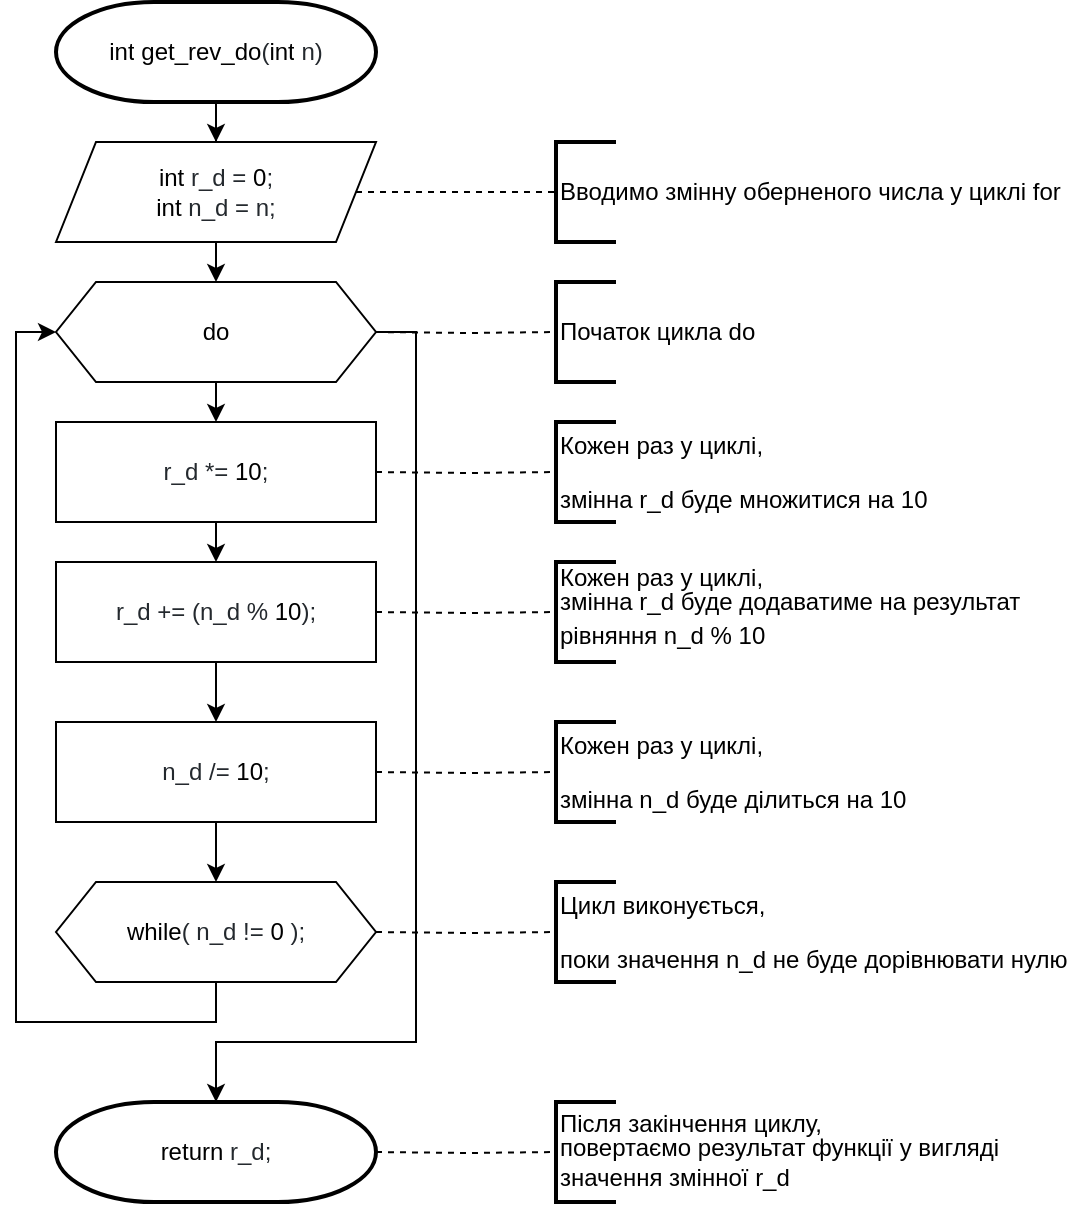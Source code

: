 <mxfile version="14.0.1" type="device"><diagram id="FTKmdeoR5xYNKjVTPDG8" name="Page-1"><mxGraphModel dx="782" dy="706" grid="1" gridSize="10" guides="1" tooltips="1" connect="1" arrows="1" fold="1" page="1" pageScale="1" pageWidth="1200" pageHeight="1600" math="0" shadow="0"><root><mxCell id="0"/><mxCell id="1" parent="0"/><mxCell id="ol4MkMJeoGVN-8XdKR4J-12" style="edgeStyle=orthogonalEdgeStyle;rounded=0;orthogonalLoop=1;jettySize=auto;html=1;entryX=0.5;entryY=0;entryDx=0;entryDy=0;endArrow=classic;endFill=1;" edge="1" parent="1" source="96IOnebCI2LwkV-3wbPH-2" target="ol4MkMJeoGVN-8XdKR4J-1"><mxGeometry relative="1" as="geometry"/></mxCell><mxCell id="96IOnebCI2LwkV-3wbPH-2" value="&lt;span class=&quot;pl-k&quot; style=&quot;box-sizing: border-box ; font-family: , &amp;#34;consolas&amp;#34; , &amp;#34;liberation mono&amp;#34; , &amp;#34;menlo&amp;#34; , monospace ; background-color: rgb(255 , 255 , 255)&quot;&gt;int&lt;/span&gt;&lt;span style=&quot;color: rgb(36 , 41 , 46) ; font-family: , &amp;#34;consolas&amp;#34; , &amp;#34;liberation mono&amp;#34; , &amp;#34;menlo&amp;#34; , monospace ; background-color: rgb(255 , 255 , 255)&quot;&gt; &lt;/span&gt;&lt;span class=&quot;pl-en&quot; style=&quot;box-sizing: border-box ; font-family: , &amp;#34;consolas&amp;#34; , &amp;#34;liberation mono&amp;#34; , &amp;#34;menlo&amp;#34; , monospace ; background-color: rgb(255 , 255 , 255)&quot;&gt;get_rev_do&lt;/span&gt;&lt;span style=&quot;color: rgb(36 , 41 , 46) ; font-family: , &amp;#34;consolas&amp;#34; , &amp;#34;liberation mono&amp;#34; , &amp;#34;menlo&amp;#34; , monospace ; background-color: rgb(255 , 255 , 255)&quot;&gt;(&lt;/span&gt;&lt;span class=&quot;pl-k&quot; style=&quot;box-sizing: border-box ; font-family: , &amp;#34;consolas&amp;#34; , &amp;#34;liberation mono&amp;#34; , &amp;#34;menlo&amp;#34; , monospace ; background-color: rgb(255 , 255 , 255)&quot;&gt;int&lt;/span&gt;&lt;span style=&quot;color: rgb(36 , 41 , 46) ; font-family: , &amp;#34;consolas&amp;#34; , &amp;#34;liberation mono&amp;#34; , &amp;#34;menlo&amp;#34; , monospace ; background-color: rgb(255 , 255 , 255)&quot;&gt; n)&lt;/span&gt;" style="strokeWidth=2;html=1;shape=mxgraph.flowchart.terminator;whiteSpace=wrap;" parent="1" vertex="1"><mxGeometry x="320" y="30" width="160" height="50" as="geometry"/></mxCell><mxCell id="96IOnebCI2LwkV-3wbPH-110" value="&lt;span class=&quot;pl-k&quot; style=&quot;box-sizing: border-box ; font-family: , &amp;#34;consolas&amp;#34; , &amp;#34;liberation mono&amp;#34; , &amp;#34;menlo&amp;#34; , monospace ; background-color: rgb(255 , 255 , 255)&quot;&gt;&lt;font style=&quot;box-sizing: border-box ; vertical-align: inherit&quot;&gt;&lt;font style=&quot;box-sizing: border-box ; vertical-align: inherit&quot;&gt;return&lt;/font&gt;&lt;/font&gt;&lt;/span&gt;&lt;font style=&quot;box-sizing: border-box ; color: rgb(36 , 41 , 46) ; font-family: , &amp;#34;consolas&amp;#34; , &amp;#34;liberation mono&amp;#34; , &amp;#34;menlo&amp;#34; , monospace ; background-color: rgb(255 , 255 , 255) ; vertical-align: inherit&quot;&gt;&lt;font style=&quot;box-sizing: border-box ; vertical-align: inherit&quot;&gt;&amp;nbsp;r_d;&lt;/font&gt;&lt;/font&gt;" style="strokeWidth=2;html=1;shape=mxgraph.flowchart.terminator;whiteSpace=wrap;" parent="1" vertex="1"><mxGeometry x="320" y="580" width="160" height="50" as="geometry"/></mxCell><mxCell id="ol4MkMJeoGVN-8XdKR4J-13" style="edgeStyle=orthogonalEdgeStyle;rounded=0;orthogonalLoop=1;jettySize=auto;html=1;exitX=0.5;exitY=1;exitDx=0;exitDy=0;entryX=0.5;entryY=0;entryDx=0;entryDy=0;endArrow=classic;endFill=1;" edge="1" parent="1" source="ol4MkMJeoGVN-8XdKR4J-1" target="ol4MkMJeoGVN-8XdKR4J-3"><mxGeometry relative="1" as="geometry"/></mxCell><mxCell id="ol4MkMJeoGVN-8XdKR4J-1" value="&lt;span class=&quot;pl-k&quot; style=&quot;box-sizing: border-box ; font-family: , &amp;#34;consolas&amp;#34; , &amp;#34;liberation mono&amp;#34; , &amp;#34;menlo&amp;#34; , monospace ; background-color: rgb(255 , 255 , 255)&quot;&gt;int&lt;/span&gt;&lt;span style=&quot;color: rgb(36 , 41 , 46) ; font-family: , &amp;#34;consolas&amp;#34; , &amp;#34;liberation mono&amp;#34; , &amp;#34;menlo&amp;#34; , monospace ; background-color: rgb(255 , 255 , 255)&quot;&gt; r_d = &lt;/span&gt;&lt;span class=&quot;pl-c1&quot; style=&quot;box-sizing: border-box ; font-family: , &amp;#34;consolas&amp;#34; , &amp;#34;liberation mono&amp;#34; , &amp;#34;menlo&amp;#34; , monospace ; background-color: rgb(255 , 255 , 255)&quot;&gt;0&lt;/span&gt;&lt;span style=&quot;color: rgb(36 , 41 , 46) ; font-family: , &amp;#34;consolas&amp;#34; , &amp;#34;liberation mono&amp;#34; , &amp;#34;menlo&amp;#34; , monospace ; background-color: rgb(255 , 255 , 255)&quot;&gt;;&lt;br&gt;&lt;/span&gt;&lt;span class=&quot;pl-k&quot; style=&quot;box-sizing: border-box ; font-family: , &amp;#34;consolas&amp;#34; , &amp;#34;liberation mono&amp;#34; , &amp;#34;menlo&amp;#34; , monospace ; background-color: rgb(255 , 255 , 255)&quot;&gt;int&lt;/span&gt;&lt;span style=&quot;color: rgb(36 , 41 , 46) ; font-family: , &amp;#34;consolas&amp;#34; , &amp;#34;liberation mono&amp;#34; , &amp;#34;menlo&amp;#34; , monospace ; background-color: rgb(255 , 255 , 255)&quot;&gt; n_d = n;&lt;/span&gt;&lt;span style=&quot;color: rgb(36 , 41 , 46) ; font-family: , &amp;#34;consolas&amp;#34; , &amp;#34;liberation mono&amp;#34; , &amp;#34;menlo&amp;#34; , monospace ; background-color: rgb(255 , 255 , 255)&quot;&gt;&lt;br&gt;&lt;/span&gt;" style="shape=parallelogram;perimeter=parallelogramPerimeter;whiteSpace=wrap;html=1;fixedSize=1;" vertex="1" parent="1"><mxGeometry x="320" y="100" width="160" height="50" as="geometry"/></mxCell><mxCell id="ol4MkMJeoGVN-8XdKR4J-18" style="edgeStyle=orthogonalEdgeStyle;rounded=0;orthogonalLoop=1;jettySize=auto;html=1;exitX=0.5;exitY=1;exitDx=0;exitDy=0;entryX=0;entryY=0.5;entryDx=0;entryDy=0;endArrow=classic;endFill=1;" edge="1" parent="1" source="ol4MkMJeoGVN-8XdKR4J-2" target="ol4MkMJeoGVN-8XdKR4J-3"><mxGeometry relative="1" as="geometry"/></mxCell><mxCell id="ol4MkMJeoGVN-8XdKR4J-2" value="&lt;span class=&quot;pl-k&quot; style=&quot;box-sizing: border-box ; font-family: , &amp;#34;consolas&amp;#34; , &amp;#34;liberation mono&amp;#34; , &amp;#34;menlo&amp;#34; , monospace ; background-color: rgb(255 , 255 , 255)&quot;&gt;while&lt;/span&gt;&lt;span style=&quot;color: rgb(36 , 41 , 46) ; font-family: , &amp;#34;consolas&amp;#34; , &amp;#34;liberation mono&amp;#34; , &amp;#34;menlo&amp;#34; , monospace ; background-color: rgb(255 , 255 , 255)&quot;&gt;( n_d != &lt;/span&gt;&lt;span class=&quot;pl-c1&quot; style=&quot;box-sizing: border-box ; font-family: , &amp;#34;consolas&amp;#34; , &amp;#34;liberation mono&amp;#34; , &amp;#34;menlo&amp;#34; , monospace ; background-color: rgb(255 , 255 , 255)&quot;&gt;0&lt;/span&gt;&lt;span style=&quot;color: rgb(36 , 41 , 46) ; font-family: , &amp;#34;consolas&amp;#34; , &amp;#34;liberation mono&amp;#34; , &amp;#34;menlo&amp;#34; , monospace ; background-color: rgb(255 , 255 , 255)&quot;&gt; );&lt;/span&gt;" style="shape=hexagon;perimeter=hexagonPerimeter2;whiteSpace=wrap;html=1;fixedSize=1;" vertex="1" parent="1"><mxGeometry x="320" y="470" width="160" height="50" as="geometry"/></mxCell><mxCell id="ol4MkMJeoGVN-8XdKR4J-14" style="edgeStyle=orthogonalEdgeStyle;rounded=0;orthogonalLoop=1;jettySize=auto;html=1;exitX=0.5;exitY=1;exitDx=0;exitDy=0;entryX=0.5;entryY=0;entryDx=0;entryDy=0;endArrow=classic;endFill=1;" edge="1" parent="1" source="ol4MkMJeoGVN-8XdKR4J-3" target="ol4MkMJeoGVN-8XdKR4J-8"><mxGeometry relative="1" as="geometry"/></mxCell><mxCell id="ol4MkMJeoGVN-8XdKR4J-19" style="edgeStyle=orthogonalEdgeStyle;rounded=0;orthogonalLoop=1;jettySize=auto;html=1;exitX=1;exitY=0.5;exitDx=0;exitDy=0;endArrow=classic;endFill=1;" edge="1" parent="1" source="ol4MkMJeoGVN-8XdKR4J-3" target="96IOnebCI2LwkV-3wbPH-110"><mxGeometry relative="1" as="geometry"><Array as="points"><mxPoint x="500" y="195"/><mxPoint x="500" y="550"/><mxPoint x="400" y="550"/></Array></mxGeometry></mxCell><mxCell id="ol4MkMJeoGVN-8XdKR4J-3" value="&lt;span class=&quot;pl-k&quot; style=&quot;box-sizing: border-box ; font-family: , &amp;#34;consolas&amp;#34; , &amp;#34;liberation mono&amp;#34; , &amp;#34;menlo&amp;#34; , monospace ; background-color: rgb(255 , 255 , 255)&quot;&gt;do&lt;/span&gt;" style="shape=hexagon;perimeter=hexagonPerimeter2;whiteSpace=wrap;html=1;fixedSize=1;" vertex="1" parent="1"><mxGeometry x="320" y="170" width="160" height="50" as="geometry"/></mxCell><mxCell id="ol4MkMJeoGVN-8XdKR4J-15" style="edgeStyle=orthogonalEdgeStyle;rounded=0;orthogonalLoop=1;jettySize=auto;html=1;exitX=0.5;exitY=1;exitDx=0;exitDy=0;entryX=0.5;entryY=0;entryDx=0;entryDy=0;endArrow=classic;endFill=1;" edge="1" parent="1" source="ol4MkMJeoGVN-8XdKR4J-8" target="ol4MkMJeoGVN-8XdKR4J-9"><mxGeometry relative="1" as="geometry"/></mxCell><mxCell id="ol4MkMJeoGVN-8XdKR4J-8" value="&lt;span style=&quot;color: rgb(36 , 41 , 46) ; font-family: , &amp;#34;consolas&amp;#34; , &amp;#34;liberation mono&amp;#34; , &amp;#34;menlo&amp;#34; , monospace ; background-color: rgb(255 , 255 , 255)&quot;&gt;r_d *= &lt;/span&gt;&lt;span class=&quot;pl-c1&quot; style=&quot;box-sizing: border-box ; font-family: , &amp;#34;consolas&amp;#34; , &amp;#34;liberation mono&amp;#34; , &amp;#34;menlo&amp;#34; , monospace ; background-color: rgb(255 , 255 , 255)&quot;&gt;10&lt;/span&gt;&lt;span style=&quot;color: rgb(36 , 41 , 46) ; font-family: , &amp;#34;consolas&amp;#34; , &amp;#34;liberation mono&amp;#34; , &amp;#34;menlo&amp;#34; , monospace ; background-color: rgb(255 , 255 , 255)&quot;&gt;;&lt;/span&gt;" style="rounded=0;whiteSpace=wrap;html=1;" vertex="1" parent="1"><mxGeometry x="320" y="240" width="160" height="50" as="geometry"/></mxCell><mxCell id="ol4MkMJeoGVN-8XdKR4J-16" style="edgeStyle=orthogonalEdgeStyle;rounded=0;orthogonalLoop=1;jettySize=auto;html=1;exitX=0.5;exitY=1;exitDx=0;exitDy=0;entryX=0.5;entryY=0;entryDx=0;entryDy=0;endArrow=classic;endFill=1;" edge="1" parent="1" source="ol4MkMJeoGVN-8XdKR4J-9" target="ol4MkMJeoGVN-8XdKR4J-10"><mxGeometry relative="1" as="geometry"/></mxCell><mxCell id="ol4MkMJeoGVN-8XdKR4J-9" value="&lt;span style=&quot;color: rgb(36 , 41 , 46) ; font-family: , &amp;#34;consolas&amp;#34; , &amp;#34;liberation mono&amp;#34; , &amp;#34;menlo&amp;#34; , monospace ; background-color: rgb(255 , 255 , 255)&quot;&gt;r_d += (n_d % &lt;/span&gt;&lt;span class=&quot;pl-c1&quot; style=&quot;box-sizing: border-box ; font-family: , &amp;#34;consolas&amp;#34; , &amp;#34;liberation mono&amp;#34; , &amp;#34;menlo&amp;#34; , monospace ; background-color: rgb(255 , 255 , 255)&quot;&gt;10&lt;/span&gt;&lt;span style=&quot;color: rgb(36 , 41 , 46) ; font-family: , &amp;#34;consolas&amp;#34; , &amp;#34;liberation mono&amp;#34; , &amp;#34;menlo&amp;#34; , monospace ; background-color: rgb(255 , 255 , 255)&quot;&gt;);&lt;/span&gt;" style="rounded=0;whiteSpace=wrap;html=1;" vertex="1" parent="1"><mxGeometry x="320" y="310" width="160" height="50" as="geometry"/></mxCell><mxCell id="ol4MkMJeoGVN-8XdKR4J-17" style="edgeStyle=orthogonalEdgeStyle;rounded=0;orthogonalLoop=1;jettySize=auto;html=1;exitX=0.5;exitY=1;exitDx=0;exitDy=0;entryX=0.5;entryY=0;entryDx=0;entryDy=0;endArrow=classic;endFill=1;" edge="1" parent="1" source="ol4MkMJeoGVN-8XdKR4J-10" target="ol4MkMJeoGVN-8XdKR4J-2"><mxGeometry relative="1" as="geometry"/></mxCell><mxCell id="ol4MkMJeoGVN-8XdKR4J-10" value="&lt;span style=&quot;color: rgb(36 , 41 , 46) ; font-family: , &amp;#34;consolas&amp;#34; , &amp;#34;liberation mono&amp;#34; , &amp;#34;menlo&amp;#34; , monospace ; background-color: rgb(255 , 255 , 255)&quot;&gt;n_d /= &lt;/span&gt;&lt;span class=&quot;pl-c1&quot; style=&quot;box-sizing: border-box ; font-family: , &amp;#34;consolas&amp;#34; , &amp;#34;liberation mono&amp;#34; , &amp;#34;menlo&amp;#34; , monospace ; background-color: rgb(255 , 255 , 255)&quot;&gt;10&lt;/span&gt;&lt;span style=&quot;color: rgb(36 , 41 , 46) ; font-family: , &amp;#34;consolas&amp;#34; , &amp;#34;liberation mono&amp;#34; , &amp;#34;menlo&amp;#34; , monospace ; background-color: rgb(255 , 255 , 255)&quot;&gt;;&lt;/span&gt;" style="rounded=0;whiteSpace=wrap;html=1;" vertex="1" parent="1"><mxGeometry x="320" y="390" width="160" height="50" as="geometry"/></mxCell><mxCell id="ol4MkMJeoGVN-8XdKR4J-20" style="edgeStyle=orthogonalEdgeStyle;rounded=0;orthogonalLoop=1;jettySize=auto;html=1;exitX=1;exitY=0.5;exitDx=0;exitDy=0;exitPerimeter=0;dashed=1;endArrow=none;endFill=0;" edge="1" parent="1" target="ol4MkMJeoGVN-8XdKR4J-31"><mxGeometry relative="1" as="geometry"><mxPoint x="480" y="605" as="sourcePoint"/></mxGeometry></mxCell><mxCell id="ol4MkMJeoGVN-8XdKR4J-21" style="edgeStyle=orthogonalEdgeStyle;rounded=0;orthogonalLoop=1;jettySize=auto;html=1;exitX=1;exitY=0.5;exitDx=0;exitDy=0;entryX=0;entryY=0.5;entryDx=0;entryDy=0;entryPerimeter=0;dashed=1;endArrow=none;endFill=0;" edge="1" parent="1" target="ol4MkMJeoGVN-8XdKR4J-27"><mxGeometry relative="1" as="geometry"><mxPoint x="480" y="495" as="sourcePoint"/></mxGeometry></mxCell><mxCell id="ol4MkMJeoGVN-8XdKR4J-22" style="edgeStyle=orthogonalEdgeStyle;rounded=0;orthogonalLoop=1;jettySize=auto;html=1;exitX=1;exitY=0.5;exitDx=0;exitDy=0;dashed=1;endArrow=none;endFill=0;" edge="1" parent="1" target="ol4MkMJeoGVN-8XdKR4J-28"><mxGeometry relative="1" as="geometry"><mxPoint x="480" y="265" as="sourcePoint"/></mxGeometry></mxCell><mxCell id="ol4MkMJeoGVN-8XdKR4J-23" style="edgeStyle=orthogonalEdgeStyle;rounded=0;orthogonalLoop=1;jettySize=auto;html=1;exitX=1;exitY=0.5;exitDx=0;exitDy=0;entryX=0;entryY=0.5;entryDx=0;entryDy=0;entryPerimeter=0;dashed=1;endArrow=none;endFill=0;" edge="1" parent="1" target="ol4MkMJeoGVN-8XdKR4J-30"><mxGeometry relative="1" as="geometry"><mxPoint x="480" y="335" as="sourcePoint"/></mxGeometry></mxCell><mxCell id="ol4MkMJeoGVN-8XdKR4J-24" style="edgeStyle=orthogonalEdgeStyle;rounded=0;orthogonalLoop=1;jettySize=auto;html=1;exitX=1;exitY=0.5;exitDx=0;exitDy=0;entryX=0;entryY=0.5;entryDx=0;entryDy=0;entryPerimeter=0;dashed=1;endArrow=none;endFill=0;" edge="1" parent="1" target="ol4MkMJeoGVN-8XdKR4J-29"><mxGeometry relative="1" as="geometry"><mxPoint x="480" y="415" as="sourcePoint"/></mxGeometry></mxCell><mxCell id="ol4MkMJeoGVN-8XdKR4J-25" style="edgeStyle=orthogonalEdgeStyle;rounded=0;orthogonalLoop=1;jettySize=auto;html=1;exitX=1;exitY=0.5;exitDx=0;exitDy=0;entryX=0;entryY=0.5;entryDx=0;entryDy=0;entryPerimeter=0;dashed=1;endArrow=none;endFill=0;" edge="1" parent="1" target="ol4MkMJeoGVN-8XdKR4J-26" source="ol4MkMJeoGVN-8XdKR4J-1"><mxGeometry relative="1" as="geometry"><mxPoint x="510" y="105" as="sourcePoint"/><Array as="points"><mxPoint x="500" y="125"/><mxPoint x="500" y="125"/></Array></mxGeometry></mxCell><mxCell id="ol4MkMJeoGVN-8XdKR4J-26" value="&lt;p&gt;Вводимо&amp;nbsp;&lt;span style=&quot;background-color: rgb(255 , 255 , 255)&quot;&gt;змінну&amp;nbsp;&lt;/span&gt;&lt;span style=&quot;background-color: rgb(255 , 255 , 255)&quot;&gt;оберненого числа у циклі for&lt;/span&gt;&lt;/p&gt;" style="strokeWidth=2;html=1;shape=mxgraph.flowchart.annotation_1;align=left;pointerEvents=1;" vertex="1" parent="1"><mxGeometry x="570" y="100" width="30" height="50" as="geometry"/></mxCell><mxCell id="ol4MkMJeoGVN-8XdKR4J-27" value="&lt;p&gt;Цикл виконується,&amp;nbsp;&lt;/p&gt;&lt;p&gt;поки значення n_d не буде дорівнювати нулю&lt;/p&gt;" style="strokeWidth=2;html=1;shape=mxgraph.flowchart.annotation_1;align=left;pointerEvents=1;" vertex="1" parent="1"><mxGeometry x="570" y="470" width="30" height="50" as="geometry"/></mxCell><mxCell id="ol4MkMJeoGVN-8XdKR4J-28" value="&lt;p&gt;Кожен раз у циклі,&amp;nbsp;&lt;/p&gt;&lt;p&gt;змінна r_d буде множитися на 10&amp;nbsp;&lt;/p&gt;" style="strokeWidth=2;html=1;shape=mxgraph.flowchart.annotation_1;align=left;pointerEvents=1;" vertex="1" parent="1"><mxGeometry x="570" y="240" width="30" height="50" as="geometry"/></mxCell><mxCell id="ol4MkMJeoGVN-8XdKR4J-29" value="&lt;p&gt;Кожен раз у циклі,&amp;nbsp;&lt;/p&gt;&lt;p&gt;змінна n_d буде ділиться на 10&amp;nbsp;&lt;/p&gt;" style="strokeWidth=2;html=1;shape=mxgraph.flowchart.annotation_1;align=left;pointerEvents=1;" vertex="1" parent="1"><mxGeometry x="570" y="390" width="30" height="50" as="geometry"/></mxCell><mxCell id="ol4MkMJeoGVN-8XdKR4J-30" value="&lt;p style=&quot;line-height: 0%&quot;&gt;Кожен раз у циклі,&amp;nbsp;&lt;/p&gt;&lt;p style=&quot;line-height: 0%&quot;&gt;змінна r_d буде додаватиме на результат&lt;/p&gt;&lt;p style=&quot;line-height: 90%&quot;&gt;рівняння n_d % 10&amp;nbsp;&lt;/p&gt;" style="strokeWidth=2;html=1;shape=mxgraph.flowchart.annotation_1;align=left;pointerEvents=1;" vertex="1" parent="1"><mxGeometry x="570" y="310" width="30" height="50" as="geometry"/></mxCell><mxCell id="ol4MkMJeoGVN-8XdKR4J-31" value="&lt;p style=&quot;line-height: 0%&quot;&gt;Після закінчення циклу,&lt;/p&gt;&lt;p style=&quot;line-height: 0%&quot;&gt;повертаємо результат функції у вигляді&lt;/p&gt;&lt;p style=&quot;line-height: 50%&quot;&gt;значення змінної r_d&lt;/p&gt;" style="strokeWidth=2;html=1;shape=mxgraph.flowchart.annotation_1;align=left;pointerEvents=1;" vertex="1" parent="1"><mxGeometry x="570" y="580" width="30" height="50" as="geometry"/></mxCell><mxCell id="ol4MkMJeoGVN-8XdKR4J-32" style="edgeStyle=orthogonalEdgeStyle;rounded=0;orthogonalLoop=1;jettySize=auto;html=1;exitX=1;exitY=0.5;exitDx=0;exitDy=0;entryX=0;entryY=0.5;entryDx=0;entryDy=0;entryPerimeter=0;dashed=1;endArrow=none;endFill=0;" edge="1" parent="1" target="ol4MkMJeoGVN-8XdKR4J-33"><mxGeometry relative="1" as="geometry"><mxPoint x="480" y="195" as="sourcePoint"/></mxGeometry></mxCell><mxCell id="ol4MkMJeoGVN-8XdKR4J-33" value="&lt;p&gt;Початок цикла do&lt;/p&gt;" style="strokeWidth=2;html=1;shape=mxgraph.flowchart.annotation_1;align=left;pointerEvents=1;" vertex="1" parent="1"><mxGeometry x="570" y="170" width="30" height="50" as="geometry"/></mxCell></root></mxGraphModel></diagram></mxfile>